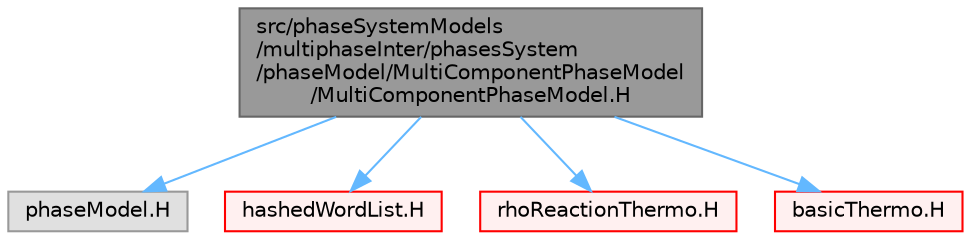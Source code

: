 digraph "src/phaseSystemModels/multiphaseInter/phasesSystem/phaseModel/MultiComponentPhaseModel/MultiComponentPhaseModel.H"
{
 // LATEX_PDF_SIZE
  bgcolor="transparent";
  edge [fontname=Helvetica,fontsize=10,labelfontname=Helvetica,labelfontsize=10];
  node [fontname=Helvetica,fontsize=10,shape=box,height=0.2,width=0.4];
  Node1 [id="Node000001",label="src/phaseSystemModels\l/multiphaseInter/phasesSystem\l/phaseModel/MultiComponentPhaseModel\l/MultiComponentPhaseModel.H",height=0.2,width=0.4,color="gray40", fillcolor="grey60", style="filled", fontcolor="black",tooltip=" "];
  Node1 -> Node2 [id="edge1_Node000001_Node000002",color="steelblue1",style="solid",tooltip=" "];
  Node2 [id="Node000002",label="phaseModel.H",height=0.2,width=0.4,color="grey60", fillcolor="#E0E0E0", style="filled",tooltip=" "];
  Node1 -> Node3 [id="edge2_Node000001_Node000003",color="steelblue1",style="solid",tooltip=" "];
  Node3 [id="Node000003",label="hashedWordList.H",height=0.2,width=0.4,color="red", fillcolor="#FFF0F0", style="filled",URL="$hashedWordList_8H.html",tooltip=" "];
  Node1 -> Node114 [id="edge3_Node000001_Node000114",color="steelblue1",style="solid",tooltip=" "];
  Node114 [id="Node000114",label="rhoReactionThermo.H",height=0.2,width=0.4,color="red", fillcolor="#FFF0F0", style="filled",URL="$rhoReactionThermo_8H.html",tooltip=" "];
  Node1 -> Node117 [id="edge4_Node000001_Node000117",color="steelblue1",style="solid",tooltip=" "];
  Node117 [id="Node000117",label="basicThermo.H",height=0.2,width=0.4,color="red", fillcolor="#FFF0F0", style="filled",URL="$basicThermo_8H.html",tooltip=" "];
}
